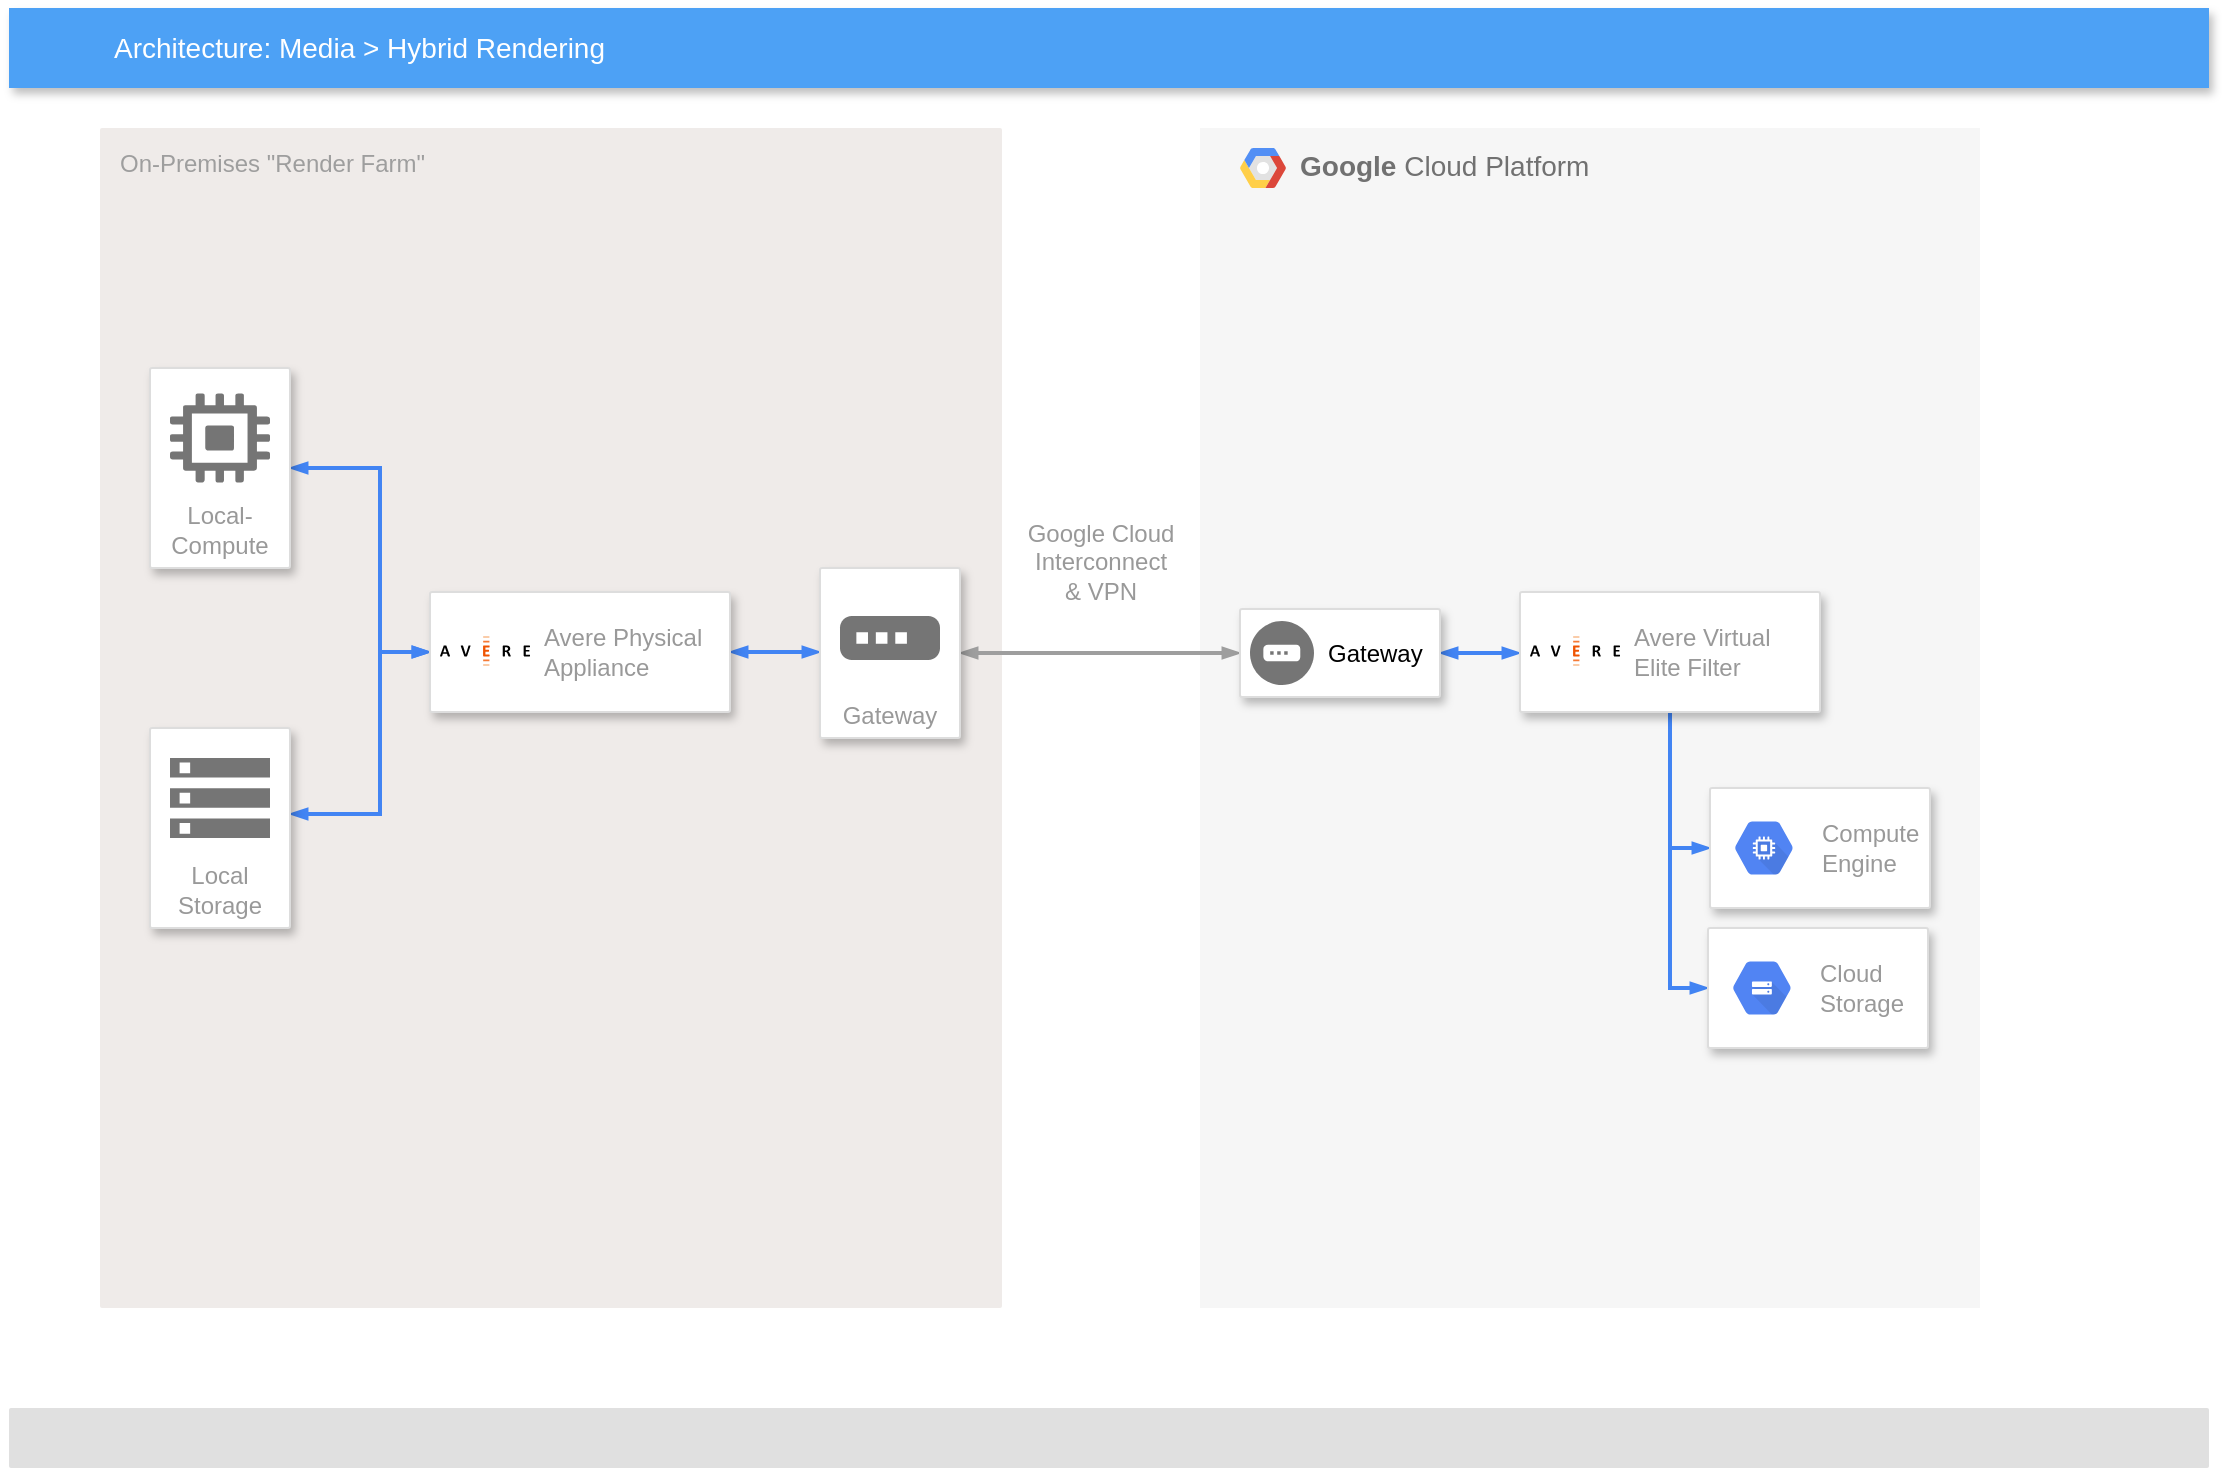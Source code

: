 <mxfile version="13.1.14" type="github"><diagram id="f106602c-feb2-e66a-4537-3a34d633f6aa" name="Page-1"><mxGraphModel dx="1422" dy="715" grid="1" gridSize="10" guides="1" tooltips="1" connect="1" arrows="1" fold="1" page="1" pageScale="1" pageWidth="1169" pageHeight="827" background="#ffffff" math="0" shadow="0"><root><mxCell id="0"/><mxCell id="1" parent="0"/><mxCell id="14" value="&lt;b&gt;Google &lt;/b&gt;Cloud Platform" style="fillColor=#F6F6F6;strokeColor=none;shadow=0;gradientColor=none;fontSize=14;align=left;spacing=10;fontColor=#717171;9E9E9E;verticalAlign=top;spacingTop=-4;fontStyle=0;spacingLeft=40;html=1;" parent="1" vertex="1"><mxGeometry x="630" y="100" width="390" height="590" as="geometry"/></mxCell><mxCell id="15" value="" style="shape=mxgraph.gcp2.google_cloud_platform;fillColor=#F6F6F6;strokeColor=none;shadow=0;gradientColor=none;" parent="14" vertex="1"><mxGeometry width="23" height="20" relative="1" as="geometry"><mxPoint x="20" y="10" as="offset"/></mxGeometry></mxCell><mxCell id="2" value="Architecture: Media &amp;gt; Hybrid Rendering" style="fillColor=#4DA1F5;strokeColor=none;shadow=1;gradientColor=none;fontSize=14;align=left;spacingLeft=50;fontColor=#ffffff;html=1;" parent="1" vertex="1"><mxGeometry x="34.5" y="40" width="1100" height="40" as="geometry"/></mxCell><mxCell id="16" value="" style="rounded=1;absoluteArcSize=1;arcSize=2;html=1;strokeColor=none;gradientColor=none;shadow=0;dashed=0;strokeColor=none;fontSize=12;fontColor=#9E9E9E;align=left;verticalAlign=top;spacing=10;spacingTop=-4;fillColor=#E0E0E0;" parent="1" vertex="1"><mxGeometry x="34.5" y="740" width="1100" height="30" as="geometry"/></mxCell><mxCell id="391" value="On-Premises &quot;Render Farm&quot;" style="rounded=1;absoluteArcSize=1;arcSize=2;html=1;strokeColor=none;gradientColor=none;shadow=0;dashed=0;strokeColor=none;fontSize=12;fontColor=#9E9E9E;align=left;verticalAlign=top;spacing=10;spacingTop=-4;fillColor=#EFEBE9;whiteSpace=wrap;" parent="1" vertex="1"><mxGeometry x="80" y="100" width="451" height="590" as="geometry"/></mxCell><mxCell id="408" style="edgeStyle=orthogonalEdgeStyle;rounded=0;elbow=vertical;html=1;startArrow=blockThin;startFill=1;endArrow=blockThin;endFill=1;jettySize=auto;orthogonalLoop=1;strokeWidth=2;fontSize=10;fontColor=#999999;dashed=0;strokeColor=#4284F3;labelBackgroundColor=none;endSize=4;startSize=4;" parent="1" source="392" target="396" edge="1"><mxGeometry relative="1" as="geometry"><Array as="points"><mxPoint x="220" y="270"/><mxPoint x="220" y="362"/></Array></mxGeometry></mxCell><mxCell id="392" value="Local-Compute" style="strokeColor=#dddddd;fillColor=#ffffff;shadow=1;strokeWidth=1;rounded=1;absoluteArcSize=1;arcSize=2;labelPosition=center;verticalLabelPosition=middle;align=center;verticalAlign=bottom;spacingLeft=0;fontColor=#999999;fontSize=12;whiteSpace=wrap;spacingBottom=2;html=1;" parent="1" vertex="1"><mxGeometry x="105" y="220" width="70" height="100" as="geometry"/></mxCell><mxCell id="393" value="" style="dashed=0;html=1;fillColor=#757575;strokeColor=none;shape=mxgraph.gcp2.compute_engine_icon;part=1;" parent="392" vertex="1"><mxGeometry x="0.5" width="50" height="44.5" relative="1" as="geometry"><mxPoint x="-25" y="12.75" as="offset"/></mxGeometry></mxCell><mxCell id="409" style="edgeStyle=orthogonalEdgeStyle;rounded=0;elbow=vertical;html=1;startArrow=blockThin;startFill=1;endArrow=blockThin;endFill=1;jettySize=auto;orthogonalLoop=1;strokeWidth=2;fontSize=10;fontColor=#999999;dashed=0;strokeColor=#4284F3;labelBackgroundColor=none;endSize=4;startSize=4;" parent="1" source="394" target="396" edge="1"><mxGeometry relative="1" as="geometry"><Array as="points"><mxPoint x="220" y="443"/><mxPoint x="220" y="362"/></Array></mxGeometry></mxCell><mxCell id="394" value="Local&lt;br&gt;Storage" style="strokeColor=#dddddd;fillColor=#ffffff;shadow=1;strokeWidth=1;rounded=1;absoluteArcSize=1;arcSize=2;labelPosition=center;verticalLabelPosition=middle;align=center;verticalAlign=bottom;spacingLeft=0;fontColor=#999999;fontSize=12;whiteSpace=wrap;spacingBottom=2;html=1;" parent="1" vertex="1"><mxGeometry x="105" y="400" width="70" height="100" as="geometry"/></mxCell><mxCell id="395" value="" style="dashed=0;html=1;fillColor=#757575;strokeColor=none;shape=mxgraph.gcp2.storage;part=1;" parent="394" vertex="1"><mxGeometry x="0.5" width="50" height="40" relative="1" as="geometry"><mxPoint x="-25" y="15" as="offset"/></mxGeometry></mxCell><mxCell id="410" style="edgeStyle=elbowEdgeStyle;rounded=0;elbow=vertical;html=1;startArrow=blockThin;startFill=1;endArrow=blockThin;endFill=1;jettySize=auto;orthogonalLoop=1;strokeWidth=2;fontSize=10;fontColor=#999999;dashed=0;strokeColor=#4284F3;labelBackgroundColor=none;endSize=4;startSize=4;" parent="1" source="396" target="398" edge="1"><mxGeometry relative="1" as="geometry"/></mxCell><mxCell id="396" value="" style="strokeColor=#dddddd;fillColor=#ffffff;shadow=1;strokeWidth=1;rounded=1;absoluteArcSize=1;arcSize=2;fontSize=17;fontColor=#000000;align=right;html=1;" parent="1" vertex="1"><mxGeometry x="245" y="332" width="150" height="60" as="geometry"/></mxCell><mxCell id="397" value="Avere Physical&#10;Appliance" style="dashed=0;html=1;fillColor=#5184F3;strokeColor=none;shape=mxgraph.gcp2.avere;part=1;labelPosition=right;verticalLabelPosition=middle;align=left;verticalAlign=middle;spacingLeft=5;fontColor=#999999;fontSize=12;" parent="396" vertex="1"><mxGeometry width="45" height="14.85" relative="1" as="geometry"><mxPoint x="5" y="22.075" as="offset"/></mxGeometry></mxCell><mxCell id="411" value="Google Cloud&lt;br&gt;Interconnect&lt;br&gt;&amp;amp; VPN&lt;br&gt;" style="edgeStyle=elbowEdgeStyle;rounded=0;elbow=vertical;html=1;startArrow=blockThin;startFill=1;endArrow=blockThin;endFill=1;jettySize=auto;orthogonalLoop=1;strokeWidth=2;fontSize=12;fontColor=#999999;dashed=0;strokeColor=#9E9E9E;labelBackgroundColor=#ffffff;endSize=4;startSize=4;verticalAlign=bottom;" parent="1" source="398" target="400" edge="1"><mxGeometry y="22" relative="1" as="geometry"><mxPoint as="offset"/></mxGeometry></mxCell><mxCell id="398" value="Gateway" style="strokeColor=#dddddd;fillColor=#ffffff;shadow=1;strokeWidth=1;rounded=1;absoluteArcSize=1;arcSize=2;labelPosition=center;verticalLabelPosition=middle;align=center;verticalAlign=bottom;spacingLeft=0;fontColor=#999999;fontSize=12;whiteSpace=wrap;spacingBottom=2;html=1;" parent="1" vertex="1"><mxGeometry x="440" y="320" width="70" height="85" as="geometry"/></mxCell><mxCell id="399" value="" style="dashed=0;html=1;fillColor=#757575;strokeColor=none;shape=mxgraph.gcp2.gateway_icon;part=1;" parent="398" vertex="1"><mxGeometry x="0.5" width="50" height="22" relative="1" as="geometry"><mxPoint x="-25" y="24" as="offset"/></mxGeometry></mxCell><mxCell id="412" style="edgeStyle=elbowEdgeStyle;rounded=0;elbow=vertical;html=1;startArrow=blockThin;startFill=1;endArrow=blockThin;endFill=1;jettySize=auto;orthogonalLoop=1;strokeWidth=2;fontSize=10;fontColor=#999999;dashed=0;strokeColor=#4284F3;labelBackgroundColor=none;endSize=4;startSize=4;" parent="1" source="400" target="402" edge="1"><mxGeometry relative="1" as="geometry"/></mxCell><mxCell id="400" value="" style="strokeColor=#dddddd;fillColor=#ffffff;shadow=1;strokeWidth=1;rounded=1;absoluteArcSize=1;arcSize=2;fontSize=17;fontColor=#000000;align=right;html=1;" parent="1" vertex="1"><mxGeometry x="650" y="340.5" width="100" height="44" as="geometry"/></mxCell><mxCell id="401" value="Gateway" style="dashed=0;html=1;fillColor=#757575;strokeColor=none;shape=mxgraph.gcp2.gateway;part=1;labelPosition=right;verticalLabelPosition=middle;align=left;verticalAlign=middle;spacingLeft=5;fontColor=#000000;fontSize=12;" parent="400" vertex="1"><mxGeometry y="0.5" width="32" height="32" relative="1" as="geometry"><mxPoint x="5" y="-16" as="offset"/></mxGeometry></mxCell><mxCell id="413" style="edgeStyle=orthogonalEdgeStyle;rounded=0;elbow=vertical;html=1;startArrow=none;startFill=1;endArrow=blockThin;endFill=1;jettySize=auto;orthogonalLoop=1;strokeWidth=2;fontSize=10;fontColor=#999999;dashed=0;strokeColor=#4284F3;labelBackgroundColor=none;endSize=4;startSize=4;" parent="1" source="402" target="404" edge="1"><mxGeometry relative="1" as="geometry"><Array as="points"><mxPoint x="865" y="460"/></Array></mxGeometry></mxCell><mxCell id="414" style="edgeStyle=orthogonalEdgeStyle;rounded=0;elbow=vertical;html=1;startArrow=none;startFill=1;endArrow=blockThin;endFill=1;jettySize=auto;orthogonalLoop=1;strokeWidth=2;fontSize=10;fontColor=#999999;dashed=0;strokeColor=#4284F3;labelBackgroundColor=none;endSize=4;startSize=4;" parent="1" source="402" target="406" edge="1"><mxGeometry relative="1" as="geometry"><Array as="points"><mxPoint x="865" y="530"/></Array></mxGeometry></mxCell><mxCell id="402" value="" style="strokeColor=#dddddd;fillColor=#ffffff;shadow=1;strokeWidth=1;rounded=1;absoluteArcSize=1;arcSize=2;fontSize=17;fontColor=#000000;align=right;html=1;" parent="1" vertex="1"><mxGeometry x="790" y="332" width="150" height="60" as="geometry"/></mxCell><mxCell id="403" value="Avere Virtual&lt;br&gt;Elite Filter&lt;br&gt;" style="dashed=0;html=1;fillColor=#5184F3;strokeColor=none;shape=mxgraph.gcp2.avere;part=1;labelPosition=right;verticalLabelPosition=middle;align=left;verticalAlign=middle;spacingLeft=5;fontColor=#999999;fontSize=12;" parent="402" vertex="1"><mxGeometry width="45" height="14.85" relative="1" as="geometry"><mxPoint x="5" y="22.075" as="offset"/></mxGeometry></mxCell><mxCell id="404" value="" style="strokeColor=#dddddd;fillColor=#ffffff;shadow=1;strokeWidth=1;rounded=1;absoluteArcSize=1;arcSize=2;fontSize=17;fontColor=#000000;align=right;html=1;" parent="1" vertex="1"><mxGeometry x="885" y="430" width="110" height="60" as="geometry"/></mxCell><mxCell id="405" value="Compute&#10;Engine" style="dashed=0;connectable=0;html=1;fillColor=#5184F3;strokeColor=none;shape=mxgraph.gcp2.hexIcon;prIcon=compute_engine;part=1;labelPosition=right;verticalLabelPosition=middle;align=left;verticalAlign=middle;spacingLeft=5;fontColor=#999999;fontSize=12;" parent="404" vertex="1"><mxGeometry y="0.5" width="44" height="39" relative="1" as="geometry"><mxPoint x="5" y="-19.5" as="offset"/></mxGeometry></mxCell><mxCell id="406" value="" style="strokeColor=#dddddd;fillColor=#ffffff;shadow=1;strokeWidth=1;rounded=1;absoluteArcSize=1;arcSize=2;fontSize=17;fontColor=#000000;align=right;html=1;" parent="1" vertex="1"><mxGeometry x="884" y="500" width="110" height="60" as="geometry"/></mxCell><mxCell id="407" value="Cloud&#10;Storage" style="dashed=0;connectable=0;html=1;fillColor=#5184F3;strokeColor=none;shape=mxgraph.gcp2.hexIcon;prIcon=cloud_storage;part=1;labelPosition=right;verticalLabelPosition=middle;align=left;verticalAlign=middle;spacingLeft=5;fontColor=#999999;fontSize=12;" parent="406" vertex="1"><mxGeometry y="0.5" width="44" height="39" relative="1" as="geometry"><mxPoint x="5" y="-19.5" as="offset"/></mxGeometry></mxCell></root></mxGraphModel></diagram></mxfile>